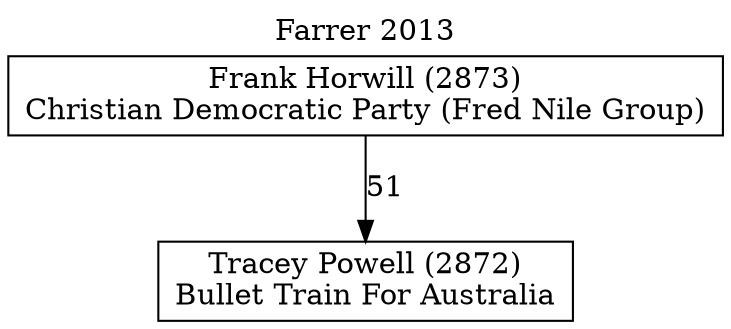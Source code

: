 // House preference flow
digraph "Tracey Powell (2872)_Farrer_2013" {
	graph [label="Farrer 2013" labelloc=t mclimit=10]
	node [shape=box]
	"Tracey Powell (2872)" [label="Tracey Powell (2872)
Bullet Train For Australia"]
	"Frank Horwill (2873)" [label="Frank Horwill (2873)
Christian Democratic Party (Fred Nile Group)"]
	"Frank Horwill (2873)" -> "Tracey Powell (2872)" [label=51]
}
